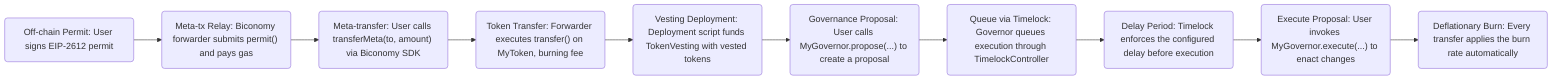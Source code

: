 graph LR
  A("Off-chain Permit: User signs EIP-2612 permit") --> B("Meta-tx Relay: Biconomy forwarder submits permit() and pays gas")
  B --> C("Meta-transfer: User calls transferMeta(to, amount) via Biconomy SDK")
  C --> D("Token Transfer: Forwarder executes transfer() on MyToken, burning fee")
  D --> E("Vesting Deployment: Deployment script funds TokenVesting with vested tokens")
  E --> F("Governance Proposal: User calls MyGovernor.propose(...) to create a proposal")
  F --> G("Queue via Timelock: Governor queues execution through TimelockController")
  G --> H("Delay Period: Timelock enforces the configured delay before execution")
  H --> I("Execute Proposal: User invokes MyGovernor.execute(...) to enact changes")
  I --> J("Deflationary Burn: Every transfer applies the burn rate automatically")